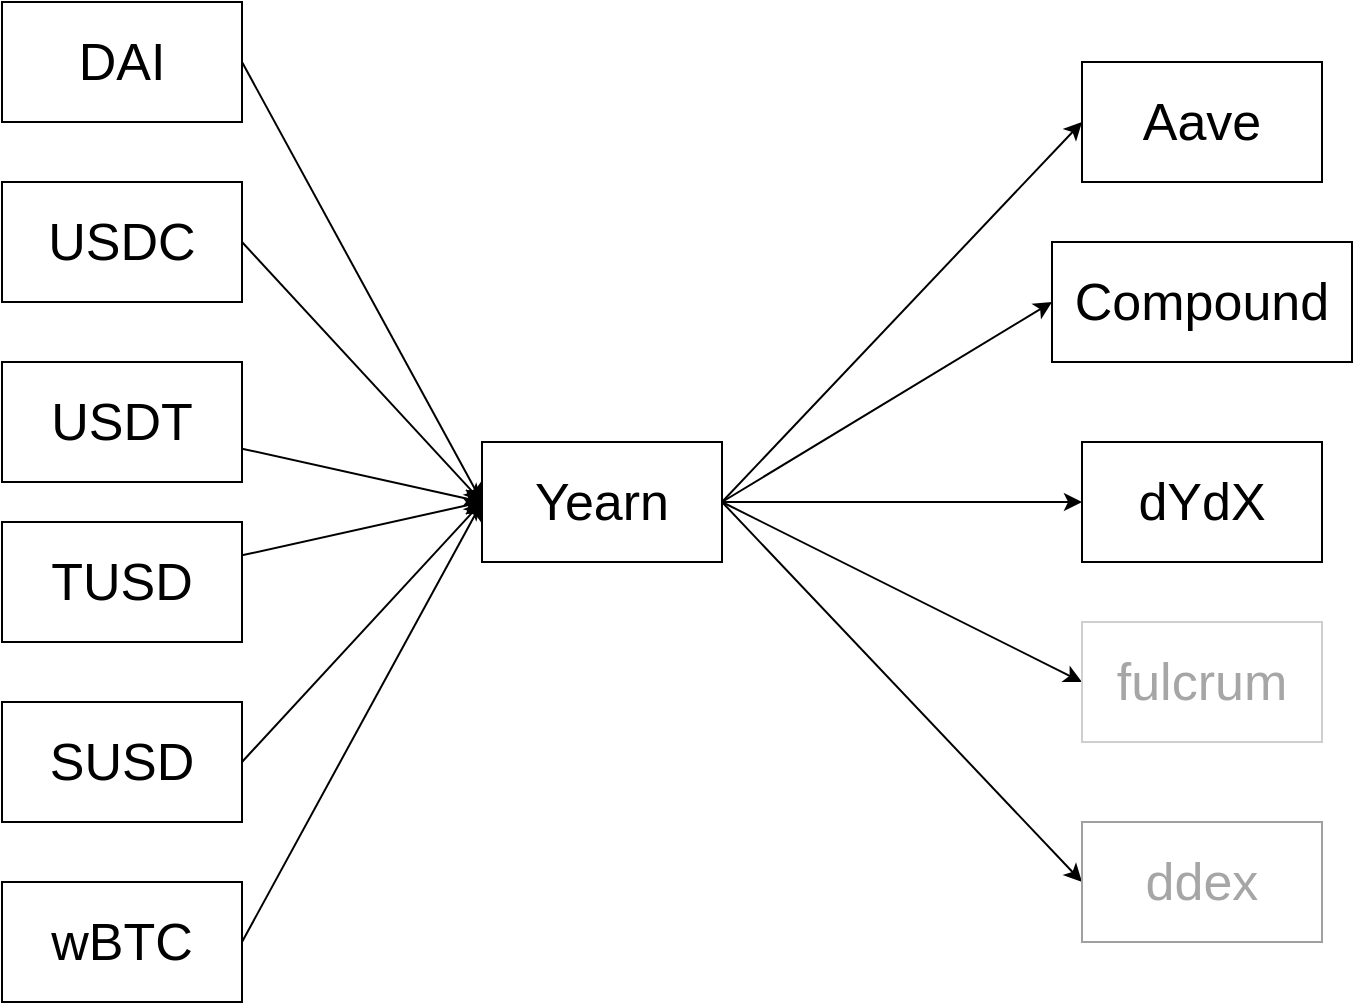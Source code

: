 <mxfile version="13.6.6" type="device"><diagram id="LgYKDRleGA3lNDs7AuQ5" name="Page-1"><mxGraphModel dx="946" dy="646" grid="1" gridSize="10" guides="1" tooltips="1" connect="1" arrows="1" fold="1" page="1" pageScale="1" pageWidth="850" pageHeight="1100" math="0" shadow="0"><root><mxCell id="0"/><mxCell id="1" parent="0"/><mxCell id="BBcaycVnejaFMlI-sBXk-19" style="edgeStyle=none;rounded=0;orthogonalLoop=1;jettySize=auto;html=1;entryX=0;entryY=0.5;entryDx=0;entryDy=0;exitX=1;exitY=0.5;exitDx=0;exitDy=0;" edge="1" parent="1" source="BBcaycVnejaFMlI-sBXk-1" target="BBcaycVnejaFMlI-sBXk-9"><mxGeometry relative="1" as="geometry"/></mxCell><mxCell id="BBcaycVnejaFMlI-sBXk-20" style="edgeStyle=none;rounded=0;orthogonalLoop=1;jettySize=auto;html=1;entryX=0;entryY=0.5;entryDx=0;entryDy=0;exitX=1;exitY=0.5;exitDx=0;exitDy=0;" edge="1" parent="1" source="BBcaycVnejaFMlI-sBXk-1" target="BBcaycVnejaFMlI-sBXk-8"><mxGeometry relative="1" as="geometry"/></mxCell><mxCell id="BBcaycVnejaFMlI-sBXk-21" style="edgeStyle=none;rounded=0;orthogonalLoop=1;jettySize=auto;html=1;entryX=0;entryY=0.5;entryDx=0;entryDy=0;exitX=1;exitY=0.5;exitDx=0;exitDy=0;" edge="1" parent="1" source="BBcaycVnejaFMlI-sBXk-1" target="BBcaycVnejaFMlI-sBXk-10"><mxGeometry relative="1" as="geometry"/></mxCell><mxCell id="BBcaycVnejaFMlI-sBXk-22" style="edgeStyle=none;rounded=0;orthogonalLoop=1;jettySize=auto;html=1;entryX=0;entryY=0.5;entryDx=0;entryDy=0;exitX=1;exitY=0.5;exitDx=0;exitDy=0;" edge="1" parent="1" source="BBcaycVnejaFMlI-sBXk-1" target="BBcaycVnejaFMlI-sBXk-11"><mxGeometry relative="1" as="geometry"/></mxCell><mxCell id="BBcaycVnejaFMlI-sBXk-24" style="edgeStyle=none;rounded=0;orthogonalLoop=1;jettySize=auto;html=1;entryX=0;entryY=0.5;entryDx=0;entryDy=0;exitX=1;exitY=0.5;exitDx=0;exitDy=0;" edge="1" parent="1" source="BBcaycVnejaFMlI-sBXk-1" target="BBcaycVnejaFMlI-sBXk-23"><mxGeometry relative="1" as="geometry"/></mxCell><mxCell id="BBcaycVnejaFMlI-sBXk-1" value="&lt;font style=&quot;font-size: 26px&quot;&gt;Yearn&lt;/font&gt;" style="rounded=0;whiteSpace=wrap;html=1;" vertex="1" parent="1"><mxGeometry x="360" y="300" width="120" height="60" as="geometry"/></mxCell><mxCell id="BBcaycVnejaFMlI-sBXk-15" style="edgeStyle=none;rounded=0;orthogonalLoop=1;jettySize=auto;html=1;entryX=0;entryY=0.5;entryDx=0;entryDy=0;" edge="1" parent="1" source="BBcaycVnejaFMlI-sBXk-2" target="BBcaycVnejaFMlI-sBXk-1"><mxGeometry relative="1" as="geometry"/></mxCell><mxCell id="BBcaycVnejaFMlI-sBXk-2" value="&lt;font style=&quot;font-size: 26px&quot;&gt;USDT&lt;/font&gt;" style="rounded=0;whiteSpace=wrap;html=1;" vertex="1" parent="1"><mxGeometry x="120" y="260" width="120" height="60" as="geometry"/></mxCell><mxCell id="BBcaycVnejaFMlI-sBXk-16" style="edgeStyle=none;rounded=0;orthogonalLoop=1;jettySize=auto;html=1;" edge="1" parent="1" source="BBcaycVnejaFMlI-sBXk-3"><mxGeometry relative="1" as="geometry"><mxPoint x="360" y="330" as="targetPoint"/></mxGeometry></mxCell><mxCell id="BBcaycVnejaFMlI-sBXk-3" value="&lt;font style=&quot;font-size: 26px&quot;&gt;TUSD&lt;/font&gt;" style="rounded=0;whiteSpace=wrap;html=1;" vertex="1" parent="1"><mxGeometry x="120" y="340" width="120" height="60" as="geometry"/></mxCell><mxCell id="BBcaycVnejaFMlI-sBXk-13" style="edgeStyle=none;rounded=0;orthogonalLoop=1;jettySize=auto;html=1;exitX=1;exitY=0.5;exitDx=0;exitDy=0;entryX=0;entryY=0.5;entryDx=0;entryDy=0;" edge="1" parent="1" source="BBcaycVnejaFMlI-sBXk-4" target="BBcaycVnejaFMlI-sBXk-1"><mxGeometry relative="1" as="geometry"/></mxCell><mxCell id="BBcaycVnejaFMlI-sBXk-4" value="&lt;font style=&quot;font-size: 26px&quot;&gt;USDC&lt;/font&gt;" style="rounded=0;whiteSpace=wrap;html=1;" vertex="1" parent="1"><mxGeometry x="120" y="170" width="120" height="60" as="geometry"/></mxCell><mxCell id="BBcaycVnejaFMlI-sBXk-12" style="rounded=0;orthogonalLoop=1;jettySize=auto;html=1;entryX=0;entryY=0.5;entryDx=0;entryDy=0;exitX=1;exitY=0.5;exitDx=0;exitDy=0;" edge="1" parent="1" source="BBcaycVnejaFMlI-sBXk-5" target="BBcaycVnejaFMlI-sBXk-1"><mxGeometry relative="1" as="geometry"/></mxCell><mxCell id="BBcaycVnejaFMlI-sBXk-5" value="&lt;font style=&quot;font-size: 26px&quot;&gt;DAI&lt;/font&gt;" style="rounded=0;whiteSpace=wrap;html=1;" vertex="1" parent="1"><mxGeometry x="120" y="80" width="120" height="60" as="geometry"/></mxCell><mxCell id="BBcaycVnejaFMlI-sBXk-17" style="edgeStyle=none;rounded=0;orthogonalLoop=1;jettySize=auto;html=1;entryX=0;entryY=0.5;entryDx=0;entryDy=0;exitX=1;exitY=0.5;exitDx=0;exitDy=0;" edge="1" parent="1" source="BBcaycVnejaFMlI-sBXk-6" target="BBcaycVnejaFMlI-sBXk-1"><mxGeometry relative="1" as="geometry"/></mxCell><mxCell id="BBcaycVnejaFMlI-sBXk-6" value="&lt;font style=&quot;font-size: 26px&quot;&gt;SUSD&lt;/font&gt;" style="rounded=0;whiteSpace=wrap;html=1;" vertex="1" parent="1"><mxGeometry x="120" y="430" width="120" height="60" as="geometry"/></mxCell><mxCell id="BBcaycVnejaFMlI-sBXk-18" style="edgeStyle=none;rounded=0;orthogonalLoop=1;jettySize=auto;html=1;entryX=0;entryY=0.5;entryDx=0;entryDy=0;exitX=1;exitY=0.5;exitDx=0;exitDy=0;" edge="1" parent="1" source="BBcaycVnejaFMlI-sBXk-7" target="BBcaycVnejaFMlI-sBXk-1"><mxGeometry relative="1" as="geometry"/></mxCell><mxCell id="BBcaycVnejaFMlI-sBXk-7" value="&lt;font style=&quot;font-size: 26px&quot;&gt;wBTC&lt;/font&gt;" style="rounded=0;whiteSpace=wrap;html=1;" vertex="1" parent="1"><mxGeometry x="120" y="520" width="120" height="60" as="geometry"/></mxCell><mxCell id="BBcaycVnejaFMlI-sBXk-8" value="&lt;font style=&quot;font-size: 26px&quot;&gt;Compound&lt;/font&gt;" style="rounded=0;whiteSpace=wrap;html=1;" vertex="1" parent="1"><mxGeometry x="645" y="200" width="150" height="60" as="geometry"/></mxCell><mxCell id="BBcaycVnejaFMlI-sBXk-9" value="&lt;span style=&quot;font-size: 26px&quot;&gt;Aave&lt;/span&gt;" style="rounded=0;whiteSpace=wrap;html=1;" vertex="1" parent="1"><mxGeometry x="660" y="110" width="120" height="60" as="geometry"/></mxCell><mxCell id="BBcaycVnejaFMlI-sBXk-10" value="&lt;span style=&quot;font-size: 26px&quot;&gt;dYdX&lt;/span&gt;" style="rounded=0;whiteSpace=wrap;html=1;" vertex="1" parent="1"><mxGeometry x="660" y="300" width="120" height="60" as="geometry"/></mxCell><mxCell id="BBcaycVnejaFMlI-sBXk-11" value="&lt;font style=&quot;font-size: 26px&quot; color=&quot;#a6a6a6&quot;&gt;fulcrum&lt;/font&gt;" style="rounded=0;whiteSpace=wrap;html=1;strokeColor=#CFCFCF;" vertex="1" parent="1"><mxGeometry x="660" y="390" width="120" height="60" as="geometry"/></mxCell><mxCell id="BBcaycVnejaFMlI-sBXk-23" value="&lt;span style=&quot;color: rgb(166 , 166 , 166) ; font-size: 26px&quot;&gt;ddex&lt;/span&gt;" style="rounded=0;whiteSpace=wrap;html=1;strokeColor=#A0A0A0;" vertex="1" parent="1"><mxGeometry x="660" y="490" width="120" height="60" as="geometry"/></mxCell></root></mxGraphModel></diagram></mxfile>